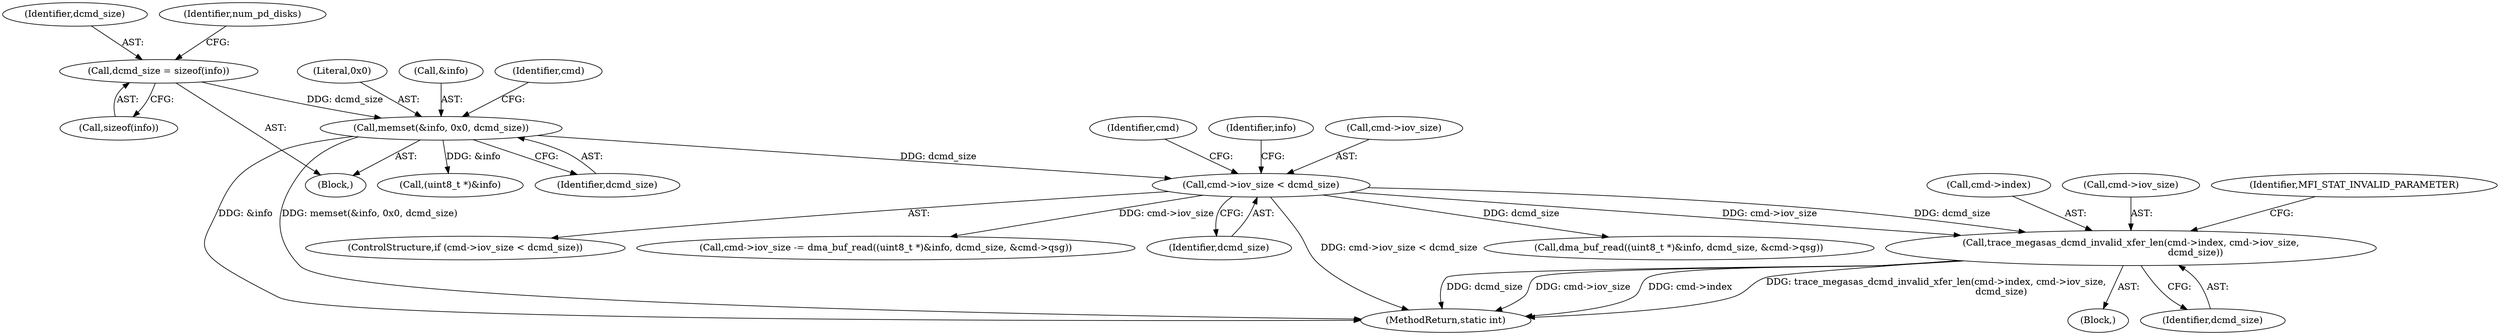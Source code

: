 digraph "0_qemu_844864fbae66935951529408831c2f22367a57b6@pointer" {
"1000143" [label="(Call,trace_megasas_dcmd_invalid_xfer_len(cmd->index, cmd->iov_size,\n                                            dcmd_size))"];
"1000137" [label="(Call,cmd->iov_size < dcmd_size)"];
"1000131" [label="(Call,memset(&info, 0x0, dcmd_size))"];
"1000122" [label="(Call,dcmd_size = sizeof(info))"];
"1000673" [label="(MethodReturn,static int)"];
"1000137" [label="(Call,cmd->iov_size < dcmd_size)"];
"1000134" [label="(Literal,0x0)"];
"1000661" [label="(Call,dma_buf_read((uint8_t *)&info, dcmd_size, &cmd->qsg))"];
"1000136" [label="(ControlStructure,if (cmd->iov_size < dcmd_size))"];
"1000143" [label="(Call,trace_megasas_dcmd_invalid_xfer_len(cmd->index, cmd->iov_size,\n                                            dcmd_size))"];
"1000123" [label="(Identifier,dcmd_size)"];
"1000104" [label="(Block,)"];
"1000145" [label="(Identifier,cmd)"];
"1000657" [label="(Call,cmd->iov_size -= dma_buf_read((uint8_t *)&info, dcmd_size, &cmd->qsg))"];
"1000132" [label="(Call,&info)"];
"1000144" [label="(Call,cmd->index)"];
"1000142" [label="(Block,)"];
"1000124" [label="(Call,sizeof(info))"];
"1000131" [label="(Call,memset(&info, 0x0, dcmd_size))"];
"1000662" [label="(Call,(uint8_t *)&info)"];
"1000147" [label="(Call,cmd->iov_size)"];
"1000152" [label="(Identifier,MFI_STAT_INVALID_PARAMETER)"];
"1000156" [label="(Identifier,info)"];
"1000150" [label="(Identifier,dcmd_size)"];
"1000141" [label="(Identifier,dcmd_size)"];
"1000135" [label="(Identifier,dcmd_size)"];
"1000139" [label="(Identifier,cmd)"];
"1000129" [label="(Identifier,num_pd_disks)"];
"1000122" [label="(Call,dcmd_size = sizeof(info))"];
"1000138" [label="(Call,cmd->iov_size)"];
"1000143" -> "1000142"  [label="AST: "];
"1000143" -> "1000150"  [label="CFG: "];
"1000144" -> "1000143"  [label="AST: "];
"1000147" -> "1000143"  [label="AST: "];
"1000150" -> "1000143"  [label="AST: "];
"1000152" -> "1000143"  [label="CFG: "];
"1000143" -> "1000673"  [label="DDG: cmd->index"];
"1000143" -> "1000673"  [label="DDG: trace_megasas_dcmd_invalid_xfer_len(cmd->index, cmd->iov_size,\n                                            dcmd_size)"];
"1000143" -> "1000673"  [label="DDG: dcmd_size"];
"1000143" -> "1000673"  [label="DDG: cmd->iov_size"];
"1000137" -> "1000143"  [label="DDG: cmd->iov_size"];
"1000137" -> "1000143"  [label="DDG: dcmd_size"];
"1000137" -> "1000136"  [label="AST: "];
"1000137" -> "1000141"  [label="CFG: "];
"1000138" -> "1000137"  [label="AST: "];
"1000141" -> "1000137"  [label="AST: "];
"1000145" -> "1000137"  [label="CFG: "];
"1000156" -> "1000137"  [label="CFG: "];
"1000137" -> "1000673"  [label="DDG: cmd->iov_size < dcmd_size"];
"1000131" -> "1000137"  [label="DDG: dcmd_size"];
"1000137" -> "1000657"  [label="DDG: cmd->iov_size"];
"1000137" -> "1000661"  [label="DDG: dcmd_size"];
"1000131" -> "1000104"  [label="AST: "];
"1000131" -> "1000135"  [label="CFG: "];
"1000132" -> "1000131"  [label="AST: "];
"1000134" -> "1000131"  [label="AST: "];
"1000135" -> "1000131"  [label="AST: "];
"1000139" -> "1000131"  [label="CFG: "];
"1000131" -> "1000673"  [label="DDG: &info"];
"1000131" -> "1000673"  [label="DDG: memset(&info, 0x0, dcmd_size)"];
"1000122" -> "1000131"  [label="DDG: dcmd_size"];
"1000131" -> "1000662"  [label="DDG: &info"];
"1000122" -> "1000104"  [label="AST: "];
"1000122" -> "1000124"  [label="CFG: "];
"1000123" -> "1000122"  [label="AST: "];
"1000124" -> "1000122"  [label="AST: "];
"1000129" -> "1000122"  [label="CFG: "];
}
